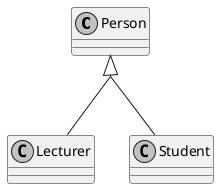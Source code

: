 @startuml
skinparam monochrome true
skinparam classAttributeIconSize 0
skinparam groupInheritance 2
class Person
together {
  class Student
  class Lecturer
}
Person <|-- Student
Person <|-- Lecturer
@enduml
